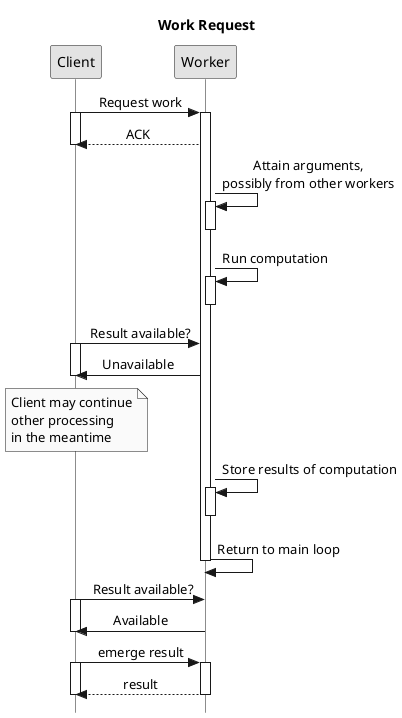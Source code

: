 @startuml
skinparam monochrome true
skinparam shadowing false
skinparam style strictuml
skinparam LifelineStrategy nosolid
skinparam sequenceMessageAlign center
title Work Request

participant Client as client
participant Worker as worker

client -> worker ++: Request work
activate client
worker --> client: ACK
deactivate client
worker -> worker ++--: Attain arguments,\npossibly from other workers
worker -> worker ++--: Run computation
client -> worker: Result available?
activate client
worker -> client: Unavailable
deactivate client
note over client
Client may continue
other processing
in the meantime
end note
worker -> worker ++--: Store results of computation
worker -> worker --: Return to main loop
client -> worker: Result available?
activate client
worker -> client: Available
deactivate client
client -> worker ++: emerge result
activate client
return result
deactivate client
@enduml
